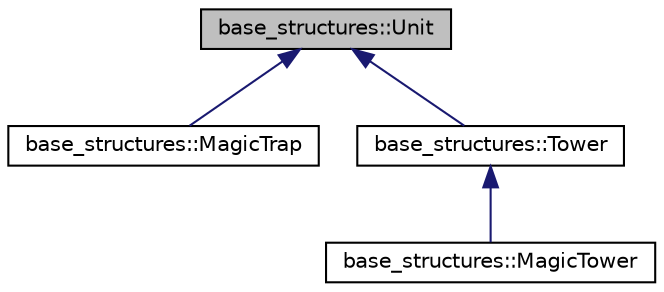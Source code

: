 digraph "base_structures::Unit"
{
  edge [fontname="Helvetica",fontsize="10",labelfontname="Helvetica",labelfontsize="10"];
  node [fontname="Helvetica",fontsize="10",shape=record];
  Node0 [label="base_structures::Unit",height=0.2,width=0.4,color="black", fillcolor="grey75", style="filled", fontcolor="black"];
  Node0 -> Node1 [dir="back",color="midnightblue",fontsize="10",style="solid",fontname="Helvetica"];
  Node1 [label="base_structures::MagicTrap",height=0.2,width=0.4,color="black", fillcolor="white", style="filled",URL="$classbase__structures_1_1MagicTrap.html",tooltip="Magic trap unit class. "];
  Node0 -> Node2 [dir="back",color="midnightblue",fontsize="10",style="solid",fontname="Helvetica"];
  Node2 [label="base_structures::Tower",height=0.2,width=0.4,color="black", fillcolor="white", style="filled",URL="$classbase__structures_1_1Tower.html",tooltip="Tower unit class. "];
  Node2 -> Node3 [dir="back",color="midnightblue",fontsize="10",style="solid",fontname="Helvetica"];
  Node3 [label="base_structures::MagicTower",height=0.2,width=0.4,color="black", fillcolor="white", style="filled",URL="$classbase__structures_1_1MagicTower.html",tooltip="Magic tower unit class. "];
}
